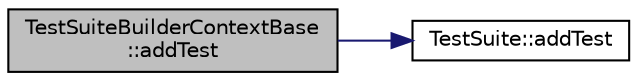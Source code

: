 digraph "TestSuiteBuilderContextBase::addTest"
{
  edge [fontname="Helvetica",fontsize="10",labelfontname="Helvetica",labelfontsize="10"];
  node [fontname="Helvetica",fontsize="10",shape=record];
  rankdir="LR";
  Node1 [label="TestSuiteBuilderContextBase\l::addTest",height=0.2,width=0.4,color="black", fillcolor="grey75", style="filled", fontcolor="black"];
  Node1 -> Node2 [color="midnightblue",fontsize="10",style="solid",fontname="Helvetica"];
  Node2 [label="TestSuite::addTest",height=0.2,width=0.4,color="black", fillcolor="white", style="filled",URL="$class_test_suite.html#a8cd9628eee382a9670076765ec25cfa8",tooltip="Adds a test to the suite. "];
}
